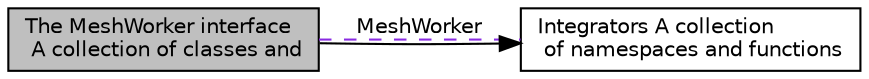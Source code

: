 digraph "The MeshWorker interface A collection of classes and"
{
  edge [fontname="Helvetica",fontsize="10",labelfontname="Helvetica",labelfontsize="10"];
  node [fontname="Helvetica",fontsize="10",shape=box];
  rankdir=LR;
  Node1 [label="The MeshWorker interface\l A collection of classes and",height=0.2,width=0.4,color="black", fillcolor="grey75", style="filled", fontcolor="black",tooltip="functions simplifying the coding of loops over all cells and faces. All classes and functions of this..."];
  Node2 [label="Integrators A collection\l of namespaces and functions",height=0.2,width=0.4,color="black", fillcolor="white", style="filled",URL="$group__Integrators.html",tooltip="which simplify the coding of forms and bilinear forms on finite element spaces. Functions for two dif..."];
  Node2->Node1 [shape=plaintext, dir="back", style="solid"];
  Node1->Node2 [shape=plaintext, label="MeshWorker", color="blueviolet", dir="none", style="dashed"];
}
